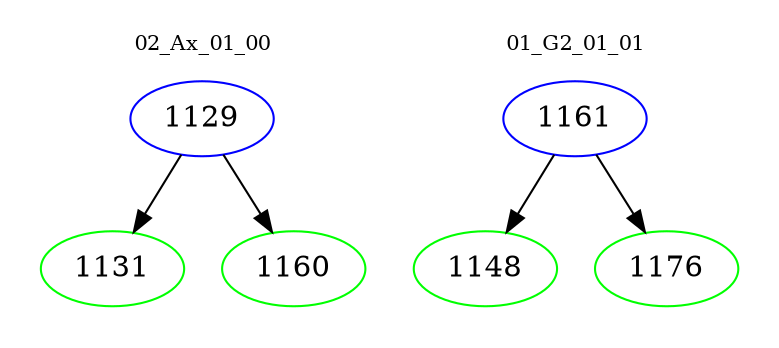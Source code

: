digraph{
subgraph cluster_0 {
color = white
label = "02_Ax_01_00";
fontsize=10;
T0_1129 [label="1129", color="blue"]
T0_1129 -> T0_1131 [color="black"]
T0_1131 [label="1131", color="green"]
T0_1129 -> T0_1160 [color="black"]
T0_1160 [label="1160", color="green"]
}
subgraph cluster_1 {
color = white
label = "01_G2_01_01";
fontsize=10;
T1_1161 [label="1161", color="blue"]
T1_1161 -> T1_1148 [color="black"]
T1_1148 [label="1148", color="green"]
T1_1161 -> T1_1176 [color="black"]
T1_1176 [label="1176", color="green"]
}
}
